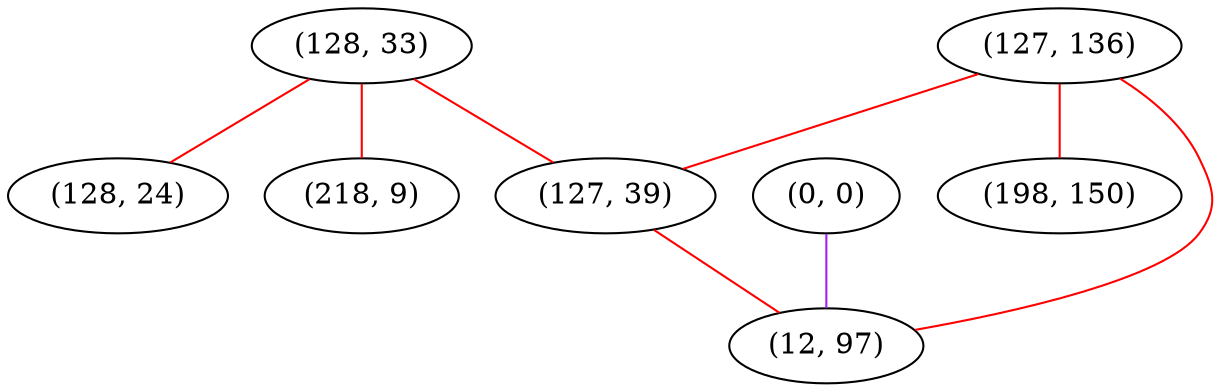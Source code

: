 graph "" {
"(128, 33)";
"(0, 0)";
"(127, 136)";
"(127, 39)";
"(128, 24)";
"(218, 9)";
"(198, 150)";
"(12, 97)";
"(128, 33)" -- "(128, 24)"  [color=red, key=0, weight=1];
"(128, 33)" -- "(127, 39)"  [color=red, key=0, weight=1];
"(128, 33)" -- "(218, 9)"  [color=red, key=0, weight=1];
"(0, 0)" -- "(12, 97)"  [color=purple, key=0, weight=4];
"(127, 136)" -- "(12, 97)"  [color=red, key=0, weight=1];
"(127, 136)" -- "(127, 39)"  [color=red, key=0, weight=1];
"(127, 136)" -- "(198, 150)"  [color=red, key=0, weight=1];
"(127, 39)" -- "(12, 97)"  [color=red, key=0, weight=1];
}
